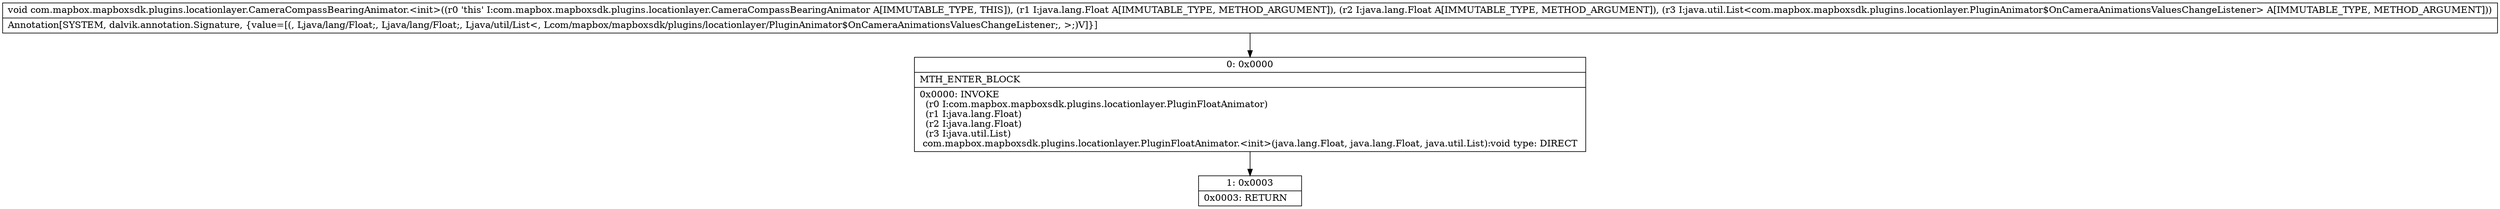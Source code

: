 digraph "CFG forcom.mapbox.mapboxsdk.plugins.locationlayer.CameraCompassBearingAnimator.\<init\>(Ljava\/lang\/Float;Ljava\/lang\/Float;Ljava\/util\/List;)V" {
Node_0 [shape=record,label="{0\:\ 0x0000|MTH_ENTER_BLOCK\l|0x0000: INVOKE  \l  (r0 I:com.mapbox.mapboxsdk.plugins.locationlayer.PluginFloatAnimator)\l  (r1 I:java.lang.Float)\l  (r2 I:java.lang.Float)\l  (r3 I:java.util.List)\l com.mapbox.mapboxsdk.plugins.locationlayer.PluginFloatAnimator.\<init\>(java.lang.Float, java.lang.Float, java.util.List):void type: DIRECT \l}"];
Node_1 [shape=record,label="{1\:\ 0x0003|0x0003: RETURN   \l}"];
MethodNode[shape=record,label="{void com.mapbox.mapboxsdk.plugins.locationlayer.CameraCompassBearingAnimator.\<init\>((r0 'this' I:com.mapbox.mapboxsdk.plugins.locationlayer.CameraCompassBearingAnimator A[IMMUTABLE_TYPE, THIS]), (r1 I:java.lang.Float A[IMMUTABLE_TYPE, METHOD_ARGUMENT]), (r2 I:java.lang.Float A[IMMUTABLE_TYPE, METHOD_ARGUMENT]), (r3 I:java.util.List\<com.mapbox.mapboxsdk.plugins.locationlayer.PluginAnimator$OnCameraAnimationsValuesChangeListener\> A[IMMUTABLE_TYPE, METHOD_ARGUMENT]))  | Annotation[SYSTEM, dalvik.annotation.Signature, \{value=[(, Ljava\/lang\/Float;, Ljava\/lang\/Float;, Ljava\/util\/List\<, Lcom\/mapbox\/mapboxsdk\/plugins\/locationlayer\/PluginAnimator$OnCameraAnimationsValuesChangeListener;, \>;)V]\}]\l}"];
MethodNode -> Node_0;
Node_0 -> Node_1;
}

